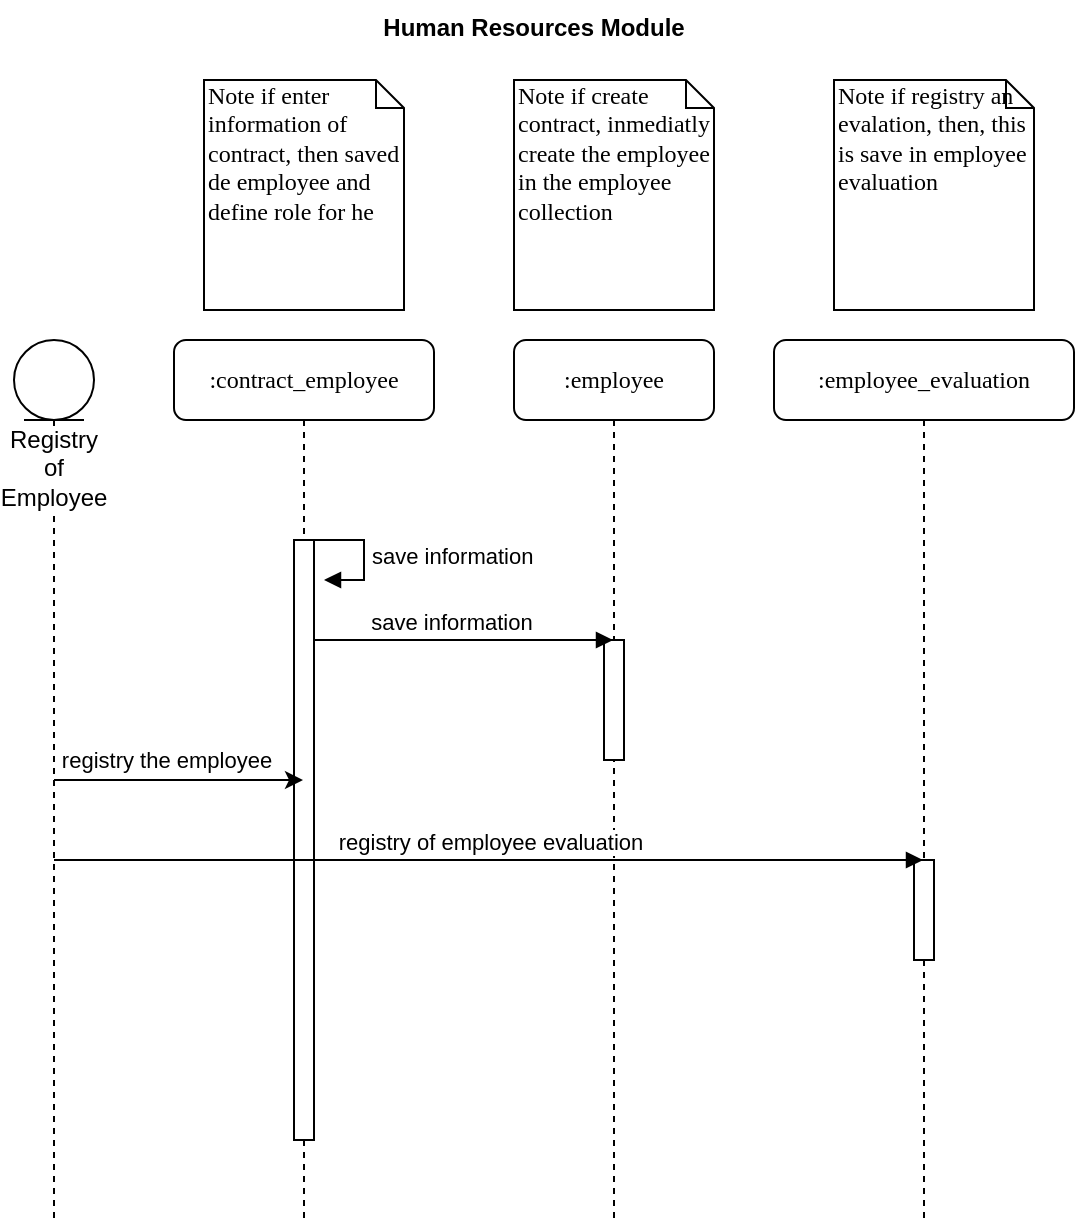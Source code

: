 <mxfile version="13.0.3" type="device"><diagram name="Page-1" id="13e1069c-82ec-6db2-03f1-153e76fe0fe0"><mxGraphModel dx="1318" dy="1478" grid="1" gridSize="10" guides="1" tooltips="1" connect="1" arrows="1" fold="1" page="1" pageScale="1" pageWidth="1100" pageHeight="850" background="#ffffff" math="0" shadow="0"><root><mxCell id="0"/><mxCell id="1" parent="0"/><mxCell id="7baba1c4bc27f4b0-2" value=":employee" style="shape=umlLifeline;perimeter=lifelinePerimeter;whiteSpace=wrap;html=1;container=1;collapsible=0;recursiveResize=0;outlineConnect=0;rounded=1;shadow=0;comic=0;labelBackgroundColor=none;strokeWidth=1;fontFamily=Verdana;fontSize=12;align=center;" parent="1" vertex="1"><mxGeometry x="270" y="80" width="100" height="440" as="geometry"/></mxCell><mxCell id="7baba1c4bc27f4b0-10" value="" style="html=1;points=[];perimeter=orthogonalPerimeter;rounded=0;shadow=0;comic=0;labelBackgroundColor=none;strokeWidth=1;fontFamily=Verdana;fontSize=12;align=center;" parent="7baba1c4bc27f4b0-2" vertex="1"><mxGeometry x="45" y="150" width="10" height="60" as="geometry"/></mxCell><mxCell id="7baba1c4bc27f4b0-3" value=":employee_evaluation" style="shape=umlLifeline;perimeter=lifelinePerimeter;whiteSpace=wrap;html=1;container=1;collapsible=0;recursiveResize=0;outlineConnect=0;rounded=1;shadow=0;comic=0;labelBackgroundColor=none;strokeWidth=1;fontFamily=Verdana;fontSize=12;align=center;" parent="1" vertex="1"><mxGeometry x="400" y="80" width="150" height="440" as="geometry"/></mxCell><mxCell id="7baba1c4bc27f4b0-13" value="" style="html=1;points=[];perimeter=orthogonalPerimeter;rounded=0;shadow=0;comic=0;labelBackgroundColor=none;strokeWidth=1;fontFamily=Verdana;fontSize=12;align=center;" parent="7baba1c4bc27f4b0-3" vertex="1"><mxGeometry x="70" y="260" width="10" height="50" as="geometry"/></mxCell><mxCell id="7baba1c4bc27f4b0-8" value=":contract_employee" style="shape=umlLifeline;perimeter=lifelinePerimeter;whiteSpace=wrap;html=1;container=1;collapsible=0;recursiveResize=0;outlineConnect=0;rounded=1;shadow=0;comic=0;labelBackgroundColor=none;strokeWidth=1;fontFamily=Verdana;fontSize=12;align=center;" parent="1" vertex="1"><mxGeometry x="100" y="80" width="130" height="440" as="geometry"/></mxCell><mxCell id="7baba1c4bc27f4b0-9" value="" style="html=1;points=[];perimeter=orthogonalPerimeter;rounded=0;shadow=0;comic=0;labelBackgroundColor=none;strokeWidth=1;fontFamily=Verdana;fontSize=12;align=center;" parent="7baba1c4bc27f4b0-8" vertex="1"><mxGeometry x="60" y="100" width="10" height="300" as="geometry"/></mxCell><mxCell id="7baba1c4bc27f4b0-40" value="Note if enter information of contract, then saved de employee and define role for he" style="shape=note;whiteSpace=wrap;html=1;size=14;verticalAlign=top;align=left;spacingTop=-6;rounded=0;shadow=0;comic=0;labelBackgroundColor=none;strokeWidth=1;fontFamily=Verdana;fontSize=12" parent="1" vertex="1"><mxGeometry x="115" y="-50" width="100" height="115" as="geometry"/></mxCell><mxCell id="7baba1c4bc27f4b0-41" value="Note if create contract, inmediatly create the employee in the employee collection" style="shape=note;whiteSpace=wrap;html=1;size=14;verticalAlign=top;align=left;spacingTop=-6;rounded=0;shadow=0;comic=0;labelBackgroundColor=none;strokeWidth=1;fontFamily=Verdana;fontSize=12" parent="1" vertex="1"><mxGeometry x="270" y="-50" width="100" height="115" as="geometry"/></mxCell><mxCell id="7baba1c4bc27f4b0-42" value="Note if registry an evalation, then, this is save in employee evaluation" style="shape=note;whiteSpace=wrap;html=1;size=14;verticalAlign=top;align=left;spacingTop=-6;rounded=0;shadow=0;comic=0;labelBackgroundColor=none;strokeWidth=1;fontFamily=Verdana;fontSize=12" parent="1" vertex="1"><mxGeometry x="430" y="-50" width="100" height="115" as="geometry"/></mxCell><mxCell id="QemCIgSxqQFp1Uay1fMR-5" style="edgeStyle=orthogonalEdgeStyle;rounded=0;orthogonalLoop=1;jettySize=auto;html=1;" parent="1" source="QemCIgSxqQFp1Uay1fMR-3" target="7baba1c4bc27f4b0-8" edge="1"><mxGeometry relative="1" as="geometry"/></mxCell><mxCell id="QemCIgSxqQFp1Uay1fMR-10" value="registry the employee" style="edgeLabel;html=1;align=center;verticalAlign=middle;resizable=0;points=[];" parent="QemCIgSxqQFp1Uay1fMR-5" vertex="1" connectable="0"><mxGeometry x="-0.208" y="1" relative="1" as="geometry"><mxPoint x="6.5" y="-9" as="offset"/></mxGeometry></mxCell><mxCell id="QemCIgSxqQFp1Uay1fMR-3" value="Registry of Employee" style="shape=umlLifeline;participant=umlEntity;perimeter=lifelinePerimeter;whiteSpace=wrap;html=1;container=1;collapsible=0;recursiveResize=0;verticalAlign=top;spacingTop=36;labelBackgroundColor=#ffffff;outlineConnect=0;" parent="1" vertex="1"><mxGeometry x="20" y="80" width="40" height="440" as="geometry"/></mxCell><mxCell id="QemCIgSxqQFp1Uay1fMR-20" value="Human Resources Module" style="text;align=center;fontStyle=1;verticalAlign=middle;spacingLeft=3;spacingRight=3;strokeColor=none;rotatable=0;points=[[0,0.5],[1,0.5]];portConstraint=eastwest;" parent="1" vertex="1"><mxGeometry x="40" y="-90" width="480" height="26" as="geometry"/></mxCell><mxCell id="c1KK9L4b4e1K4uMeJ0Ac-2" value="save information" style="edgeStyle=orthogonalEdgeStyle;html=1;align=left;spacingLeft=2;endArrow=block;rounded=0;entryX=1;entryY=0;" edge="1" parent="1"><mxGeometry relative="1" as="geometry"><mxPoint x="170" y="180" as="sourcePoint"/><Array as="points"><mxPoint x="195" y="180"/></Array><mxPoint x="175" y="200" as="targetPoint"/></mxGeometry></mxCell><mxCell id="c1KK9L4b4e1K4uMeJ0Ac-4" value="registry of employee evaluation" style="html=1;verticalAlign=bottom;endArrow=block;" edge="1" parent="1" target="7baba1c4bc27f4b0-3"><mxGeometry width="80" relative="1" as="geometry"><mxPoint x="40" y="340" as="sourcePoint"/><mxPoint x="120" y="340" as="targetPoint"/></mxGeometry></mxCell><mxCell id="c1KK9L4b4e1K4uMeJ0Ac-5" value="save information&amp;nbsp;" style="html=1;verticalAlign=bottom;endArrow=block;" edge="1" parent="1" target="7baba1c4bc27f4b0-2"><mxGeometry x="-0.064" width="80" relative="1" as="geometry"><mxPoint x="170" y="230" as="sourcePoint"/><mxPoint x="250" y="230" as="targetPoint"/><mxPoint as="offset"/></mxGeometry></mxCell></root></mxGraphModel></diagram></mxfile>